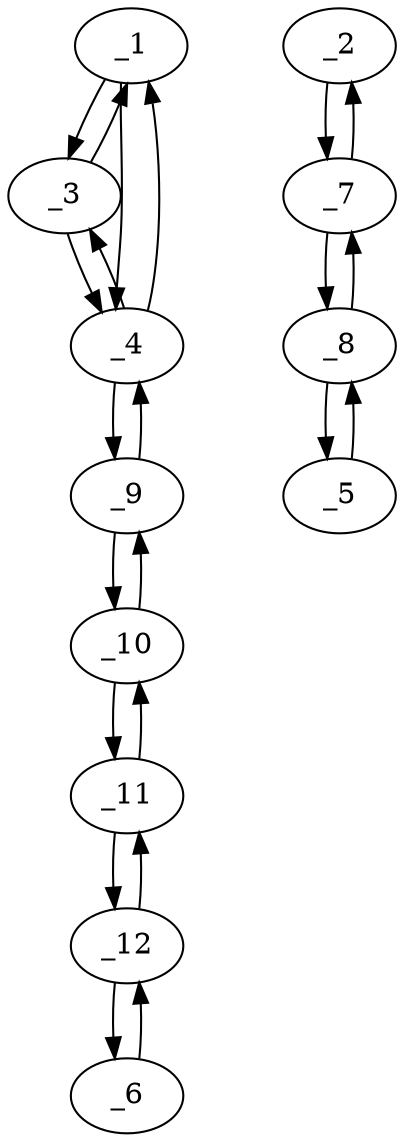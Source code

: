 digraph s1069_09 {
	_1	 [x="146.000000",
		y="110.000000"];
	_3	 [x="146.000000",
		y="112.000000"];
	_1 -> _3	 [angle="1.570796",
		orient="1.000000"];
	_4	 [x="149.000000",
		y="112.000000"];
	_1 -> _4	 [angle="0.588003",
		orient="0.554700"];
	_2	 [x="124.000000",
		y="111.000000"];
	_7	 [x="120.000000",
		y="131.000000"];
	_2 -> _7	 [angle="1.768192",
		orient="0.980581"];
	_3 -> _1	 [angle="-1.570796",
		orient="-1.000000"];
	_3 -> _4	 [angle="0.000000",
		orient="0.000000"];
	_4 -> _1	 [angle="-2.553590",
		orient="-0.554700"];
	_4 -> _3	 [angle="3.141593",
		orient="0.000000"];
	_9	 [x="158.000000",
		y="126.000000"];
	_4 -> _9	 [angle="0.999459",
		orient="0.841178"];
	_5	 [x="114.000000",
		y="170.000000"];
	_8	 [x="117.000000",
		y="149.000000"];
	_5 -> _8	 [angle="-1.428899",
		orient="-0.989949"];
	_6	 [x="192.000000",
		y="179.000000"];
	_12	 [x="184.000000",
		y="164.000000"];
	_6 -> _12	 [angle="-2.060754",
		orient="-0.882353"];
	_7 -> _2	 [angle="-1.373401",
		orient="-0.980581"];
	_7 -> _8	 [angle="1.735945",
		orient="0.986394"];
	_8 -> _5	 [angle="1.712693",
		orient="0.989949"];
	_8 -> _7	 [angle="-1.405648",
		orient="-0.986394"];
	_9 -> _4	 [angle="-2.142134",
		orient="-0.841178"];
	_10	 [x="163.000000",
		y="140.000000"];
	_9 -> _10	 [angle="1.227772",
		orient="0.941742"];
	_10 -> _9	 [angle="-1.913820",
		orient="-0.941742"];
	_11	 [x="174.000000",
		y="151.000000"];
	_10 -> _11	 [angle="0.785398",
		orient="0.707107"];
	_11 -> _10	 [angle="-2.356194",
		orient="-0.707107"];
	_11 -> _12	 [angle="0.915101",
		orient="0.792624"];
	_12 -> _6	 [angle="1.080839",
		orient="0.882353"];
	_12 -> _11	 [angle="-2.226492",
		orient="-0.792624"];
}
